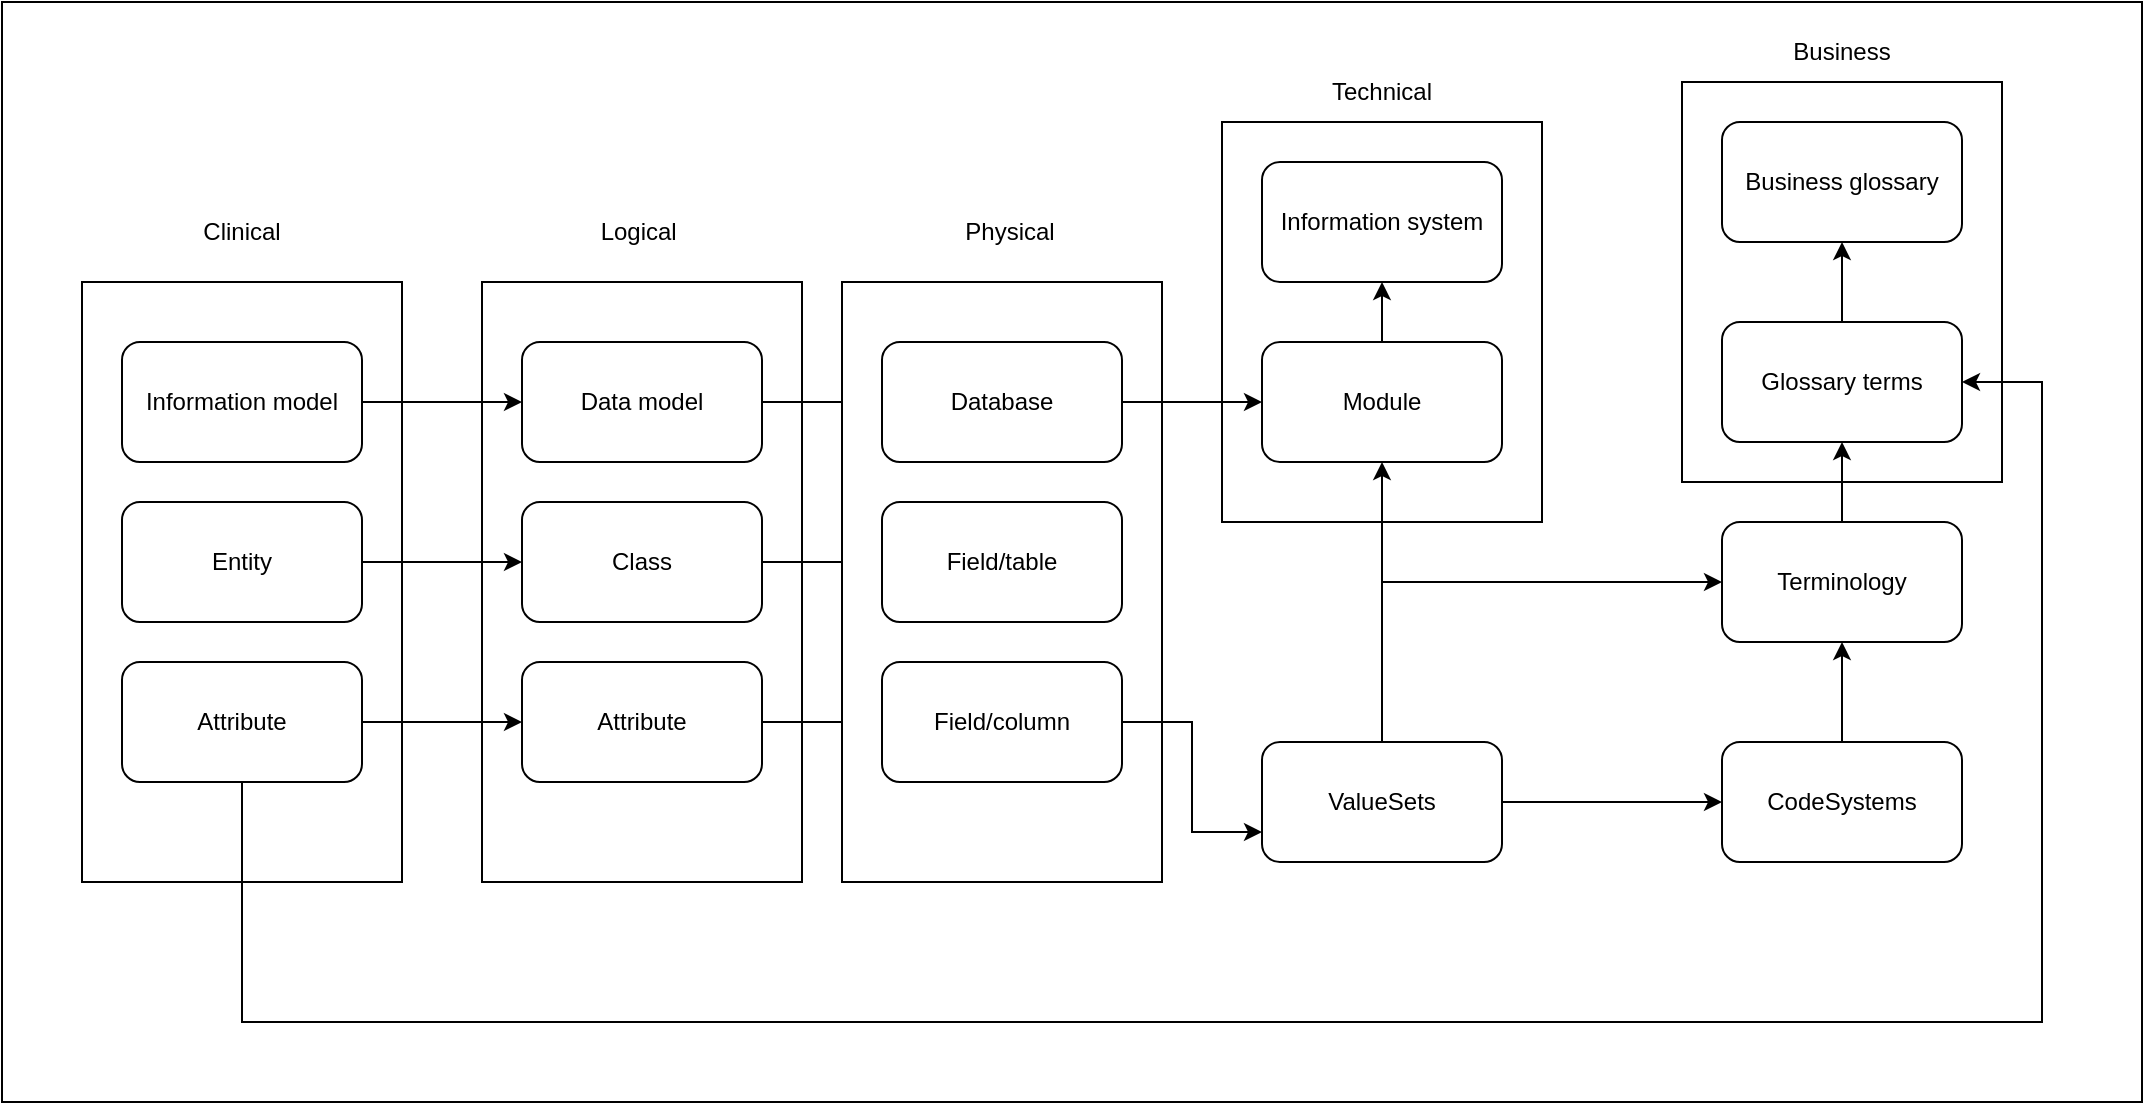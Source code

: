 <mxfile version="25.0.3">
  <diagram name="Page-1" id="N1TdOxW3jb6BLibr6pC-">
    <mxGraphModel dx="2901" dy="1132" grid="1" gridSize="10" guides="1" tooltips="1" connect="1" arrows="1" fold="1" page="1" pageScale="1" pageWidth="827" pageHeight="1169" math="0" shadow="0">
      <root>
        <mxCell id="0" />
        <mxCell id="1" parent="0" />
        <mxCell id="pYz5vYXCoHkXrBVRb2-q-1" value="" style="rounded=0;whiteSpace=wrap;html=1;" vertex="1" parent="1">
          <mxGeometry x="-140" y="60" width="1070" height="550" as="geometry" />
        </mxCell>
        <mxCell id="pYz5vYXCoHkXrBVRb2-q-44" value="" style="rounded=0;whiteSpace=wrap;html=1;" vertex="1" parent="1">
          <mxGeometry x="700" y="100" width="160" height="200" as="geometry" />
        </mxCell>
        <mxCell id="pYz5vYXCoHkXrBVRb2-q-22" value="" style="rounded=0;whiteSpace=wrap;html=1;" vertex="1" parent="1">
          <mxGeometry x="470" y="120" width="160" height="200" as="geometry" />
        </mxCell>
        <mxCell id="pYz5vYXCoHkXrBVRb2-q-3" value="" style="rounded=0;whiteSpace=wrap;html=1;" vertex="1" parent="1">
          <mxGeometry x="100" y="200" width="160" height="300" as="geometry" />
        </mxCell>
        <mxCell id="pYz5vYXCoHkXrBVRb2-q-38" style="edgeStyle=orthogonalEdgeStyle;rounded=0;orthogonalLoop=1;jettySize=auto;html=1;" edge="1" parent="1" source="pYz5vYXCoHkXrBVRb2-q-2" target="pYz5vYXCoHkXrBVRb2-q-8">
          <mxGeometry relative="1" as="geometry" />
        </mxCell>
        <mxCell id="pYz5vYXCoHkXrBVRb2-q-2" value="Data model" style="rounded=1;whiteSpace=wrap;html=1;" vertex="1" parent="1">
          <mxGeometry x="120" y="230" width="120" height="60" as="geometry" />
        </mxCell>
        <mxCell id="pYz5vYXCoHkXrBVRb2-q-39" style="edgeStyle=orthogonalEdgeStyle;rounded=0;orthogonalLoop=1;jettySize=auto;html=1;" edge="1" parent="1" source="pYz5vYXCoHkXrBVRb2-q-4" target="pYz5vYXCoHkXrBVRb2-q-9">
          <mxGeometry relative="1" as="geometry" />
        </mxCell>
        <mxCell id="pYz5vYXCoHkXrBVRb2-q-4" value="Class" style="rounded=1;whiteSpace=wrap;html=1;" vertex="1" parent="1">
          <mxGeometry x="120" y="310" width="120" height="60" as="geometry" />
        </mxCell>
        <mxCell id="pYz5vYXCoHkXrBVRb2-q-40" style="edgeStyle=orthogonalEdgeStyle;rounded=0;orthogonalLoop=1;jettySize=auto;html=1;entryX=0;entryY=0.5;entryDx=0;entryDy=0;" edge="1" parent="1" source="pYz5vYXCoHkXrBVRb2-q-5" target="pYz5vYXCoHkXrBVRb2-q-10">
          <mxGeometry relative="1" as="geometry" />
        </mxCell>
        <mxCell id="pYz5vYXCoHkXrBVRb2-q-5" value="Attribute" style="rounded=1;whiteSpace=wrap;html=1;" vertex="1" parent="1">
          <mxGeometry x="120" y="390" width="120" height="60" as="geometry" />
        </mxCell>
        <mxCell id="pYz5vYXCoHkXrBVRb2-q-6" value="Logical&amp;nbsp;" style="text;html=1;align=center;verticalAlign=middle;whiteSpace=wrap;rounded=0;" vertex="1" parent="1">
          <mxGeometry x="130" y="160" width="100" height="30" as="geometry" />
        </mxCell>
        <mxCell id="pYz5vYXCoHkXrBVRb2-q-7" value="" style="rounded=0;whiteSpace=wrap;html=1;" vertex="1" parent="1">
          <mxGeometry x="280" y="200" width="160" height="300" as="geometry" />
        </mxCell>
        <mxCell id="pYz5vYXCoHkXrBVRb2-q-42" style="edgeStyle=orthogonalEdgeStyle;rounded=0;orthogonalLoop=1;jettySize=auto;html=1;entryX=0;entryY=0.5;entryDx=0;entryDy=0;" edge="1" parent="1" source="pYz5vYXCoHkXrBVRb2-q-8" target="pYz5vYXCoHkXrBVRb2-q-20">
          <mxGeometry relative="1" as="geometry" />
        </mxCell>
        <mxCell id="pYz5vYXCoHkXrBVRb2-q-8" value="Database" style="rounded=1;whiteSpace=wrap;html=1;" vertex="1" parent="1">
          <mxGeometry x="300" y="230" width="120" height="60" as="geometry" />
        </mxCell>
        <mxCell id="pYz5vYXCoHkXrBVRb2-q-9" value="Field/table" style="rounded=1;whiteSpace=wrap;html=1;" vertex="1" parent="1">
          <mxGeometry x="300" y="310" width="120" height="60" as="geometry" />
        </mxCell>
        <mxCell id="pYz5vYXCoHkXrBVRb2-q-41" style="edgeStyle=orthogonalEdgeStyle;rounded=0;orthogonalLoop=1;jettySize=auto;html=1;entryX=0;entryY=0.75;entryDx=0;entryDy=0;" edge="1" parent="1" source="pYz5vYXCoHkXrBVRb2-q-10" target="pYz5vYXCoHkXrBVRb2-q-17">
          <mxGeometry relative="1" as="geometry" />
        </mxCell>
        <mxCell id="pYz5vYXCoHkXrBVRb2-q-10" value="Field/column" style="rounded=1;whiteSpace=wrap;html=1;" vertex="1" parent="1">
          <mxGeometry x="300" y="390" width="120" height="60" as="geometry" />
        </mxCell>
        <mxCell id="pYz5vYXCoHkXrBVRb2-q-11" value="Physical" style="text;html=1;align=center;verticalAlign=middle;whiteSpace=wrap;rounded=0;" vertex="1" parent="1">
          <mxGeometry x="314" y="160" width="100" height="30" as="geometry" />
        </mxCell>
        <mxCell id="pYz5vYXCoHkXrBVRb2-q-12" value="" style="rounded=0;whiteSpace=wrap;html=1;" vertex="1" parent="1">
          <mxGeometry x="-100" y="200" width="160" height="300" as="geometry" />
        </mxCell>
        <mxCell id="pYz5vYXCoHkXrBVRb2-q-35" style="edgeStyle=orthogonalEdgeStyle;rounded=0;orthogonalLoop=1;jettySize=auto;html=1;entryX=0;entryY=0.5;entryDx=0;entryDy=0;" edge="1" parent="1" source="pYz5vYXCoHkXrBVRb2-q-13" target="pYz5vYXCoHkXrBVRb2-q-2">
          <mxGeometry relative="1" as="geometry" />
        </mxCell>
        <mxCell id="pYz5vYXCoHkXrBVRb2-q-13" value="Information model" style="rounded=1;whiteSpace=wrap;html=1;" vertex="1" parent="1">
          <mxGeometry x="-80" y="230" width="120" height="60" as="geometry" />
        </mxCell>
        <mxCell id="pYz5vYXCoHkXrBVRb2-q-36" style="edgeStyle=orthogonalEdgeStyle;rounded=0;orthogonalLoop=1;jettySize=auto;html=1;entryX=0;entryY=0.5;entryDx=0;entryDy=0;" edge="1" parent="1" source="pYz5vYXCoHkXrBVRb2-q-14" target="pYz5vYXCoHkXrBVRb2-q-4">
          <mxGeometry relative="1" as="geometry" />
        </mxCell>
        <mxCell id="pYz5vYXCoHkXrBVRb2-q-14" value="Entity" style="rounded=1;whiteSpace=wrap;html=1;" vertex="1" parent="1">
          <mxGeometry x="-80" y="310" width="120" height="60" as="geometry" />
        </mxCell>
        <mxCell id="pYz5vYXCoHkXrBVRb2-q-26" style="edgeStyle=orthogonalEdgeStyle;rounded=0;orthogonalLoop=1;jettySize=auto;html=1;entryX=1;entryY=0.5;entryDx=0;entryDy=0;" edge="1" parent="1" source="pYz5vYXCoHkXrBVRb2-q-15" target="pYz5vYXCoHkXrBVRb2-q-25">
          <mxGeometry relative="1" as="geometry">
            <mxPoint x="850" y="250" as="targetPoint" />
            <Array as="points">
              <mxPoint x="-20" y="570" />
              <mxPoint x="880" y="570" />
              <mxPoint x="880" y="250" />
            </Array>
          </mxGeometry>
        </mxCell>
        <mxCell id="pYz5vYXCoHkXrBVRb2-q-37" style="edgeStyle=orthogonalEdgeStyle;rounded=0;orthogonalLoop=1;jettySize=auto;html=1;entryX=0;entryY=0.5;entryDx=0;entryDy=0;" edge="1" parent="1" source="pYz5vYXCoHkXrBVRb2-q-15" target="pYz5vYXCoHkXrBVRb2-q-5">
          <mxGeometry relative="1" as="geometry" />
        </mxCell>
        <mxCell id="pYz5vYXCoHkXrBVRb2-q-15" value="Attribute" style="rounded=1;whiteSpace=wrap;html=1;" vertex="1" parent="1">
          <mxGeometry x="-80" y="390" width="120" height="60" as="geometry" />
        </mxCell>
        <mxCell id="pYz5vYXCoHkXrBVRb2-q-16" value="Clinical" style="text;html=1;align=center;verticalAlign=middle;whiteSpace=wrap;rounded=0;" vertex="1" parent="1">
          <mxGeometry x="-70" y="160" width="100" height="30" as="geometry" />
        </mxCell>
        <mxCell id="pYz5vYXCoHkXrBVRb2-q-30" style="edgeStyle=orthogonalEdgeStyle;rounded=0;orthogonalLoop=1;jettySize=auto;html=1;entryX=0.5;entryY=1;entryDx=0;entryDy=0;" edge="1" parent="1" source="pYz5vYXCoHkXrBVRb2-q-18" target="pYz5vYXCoHkXrBVRb2-q-19">
          <mxGeometry relative="1" as="geometry" />
        </mxCell>
        <mxCell id="pYz5vYXCoHkXrBVRb2-q-18" value="CodeSystems" style="rounded=1;whiteSpace=wrap;html=1;" vertex="1" parent="1">
          <mxGeometry x="720" y="430" width="120" height="60" as="geometry" />
        </mxCell>
        <mxCell id="pYz5vYXCoHkXrBVRb2-q-33" style="edgeStyle=orthogonalEdgeStyle;rounded=0;orthogonalLoop=1;jettySize=auto;html=1;entryX=0.5;entryY=1;entryDx=0;entryDy=0;" edge="1" parent="1" source="pYz5vYXCoHkXrBVRb2-q-19" target="pYz5vYXCoHkXrBVRb2-q-25">
          <mxGeometry relative="1" as="geometry" />
        </mxCell>
        <mxCell id="pYz5vYXCoHkXrBVRb2-q-19" value="Terminology" style="rounded=1;whiteSpace=wrap;html=1;" vertex="1" parent="1">
          <mxGeometry x="720" y="320" width="120" height="60" as="geometry" />
        </mxCell>
        <mxCell id="pYz5vYXCoHkXrBVRb2-q-43" style="edgeStyle=orthogonalEdgeStyle;rounded=0;orthogonalLoop=1;jettySize=auto;html=1;entryX=0.5;entryY=1;entryDx=0;entryDy=0;" edge="1" parent="1" source="pYz5vYXCoHkXrBVRb2-q-20" target="pYz5vYXCoHkXrBVRb2-q-21">
          <mxGeometry relative="1" as="geometry" />
        </mxCell>
        <mxCell id="pYz5vYXCoHkXrBVRb2-q-20" value="Module" style="rounded=1;whiteSpace=wrap;html=1;" vertex="1" parent="1">
          <mxGeometry x="490" y="230" width="120" height="60" as="geometry" />
        </mxCell>
        <mxCell id="pYz5vYXCoHkXrBVRb2-q-21" value="Information system" style="rounded=1;whiteSpace=wrap;html=1;" vertex="1" parent="1">
          <mxGeometry x="490" y="140" width="120" height="60" as="geometry" />
        </mxCell>
        <mxCell id="pYz5vYXCoHkXrBVRb2-q-23" value="Business" style="text;html=1;align=center;verticalAlign=middle;whiteSpace=wrap;rounded=0;" vertex="1" parent="1">
          <mxGeometry x="730" y="70" width="100" height="30" as="geometry" />
        </mxCell>
        <mxCell id="pYz5vYXCoHkXrBVRb2-q-24" value="Business glossary" style="rounded=1;whiteSpace=wrap;html=1;" vertex="1" parent="1">
          <mxGeometry x="720" y="120" width="120" height="60" as="geometry" />
        </mxCell>
        <mxCell id="pYz5vYXCoHkXrBVRb2-q-34" style="edgeStyle=orthogonalEdgeStyle;rounded=0;orthogonalLoop=1;jettySize=auto;html=1;" edge="1" parent="1" source="pYz5vYXCoHkXrBVRb2-q-25" target="pYz5vYXCoHkXrBVRb2-q-24">
          <mxGeometry relative="1" as="geometry" />
        </mxCell>
        <mxCell id="pYz5vYXCoHkXrBVRb2-q-25" value="Glossary terms" style="rounded=1;whiteSpace=wrap;html=1;" vertex="1" parent="1">
          <mxGeometry x="720" y="220" width="120" height="60" as="geometry" />
        </mxCell>
        <mxCell id="pYz5vYXCoHkXrBVRb2-q-29" style="edgeStyle=orthogonalEdgeStyle;rounded=0;orthogonalLoop=1;jettySize=auto;html=1;" edge="1" parent="1" source="pYz5vYXCoHkXrBVRb2-q-17" target="pYz5vYXCoHkXrBVRb2-q-18">
          <mxGeometry relative="1" as="geometry" />
        </mxCell>
        <mxCell id="pYz5vYXCoHkXrBVRb2-q-31" style="edgeStyle=orthogonalEdgeStyle;rounded=0;orthogonalLoop=1;jettySize=auto;html=1;entryX=0.5;entryY=1;entryDx=0;entryDy=0;" edge="1" parent="1" source="pYz5vYXCoHkXrBVRb2-q-17" target="pYz5vYXCoHkXrBVRb2-q-20">
          <mxGeometry relative="1" as="geometry" />
        </mxCell>
        <mxCell id="pYz5vYXCoHkXrBVRb2-q-32" style="edgeStyle=orthogonalEdgeStyle;rounded=0;orthogonalLoop=1;jettySize=auto;html=1;entryX=0;entryY=0.5;entryDx=0;entryDy=0;exitX=0.5;exitY=0;exitDx=0;exitDy=0;" edge="1" parent="1" source="pYz5vYXCoHkXrBVRb2-q-17" target="pYz5vYXCoHkXrBVRb2-q-19">
          <mxGeometry relative="1" as="geometry">
            <Array as="points">
              <mxPoint x="550" y="350" />
            </Array>
          </mxGeometry>
        </mxCell>
        <mxCell id="pYz5vYXCoHkXrBVRb2-q-17" value="ValueSets" style="rounded=1;whiteSpace=wrap;html=1;" vertex="1" parent="1">
          <mxGeometry x="490" y="430" width="120" height="60" as="geometry" />
        </mxCell>
        <mxCell id="pYz5vYXCoHkXrBVRb2-q-45" value="Technical" style="text;html=1;align=center;verticalAlign=middle;whiteSpace=wrap;rounded=0;" vertex="1" parent="1">
          <mxGeometry x="500" y="90" width="100" height="30" as="geometry" />
        </mxCell>
      </root>
    </mxGraphModel>
  </diagram>
</mxfile>
